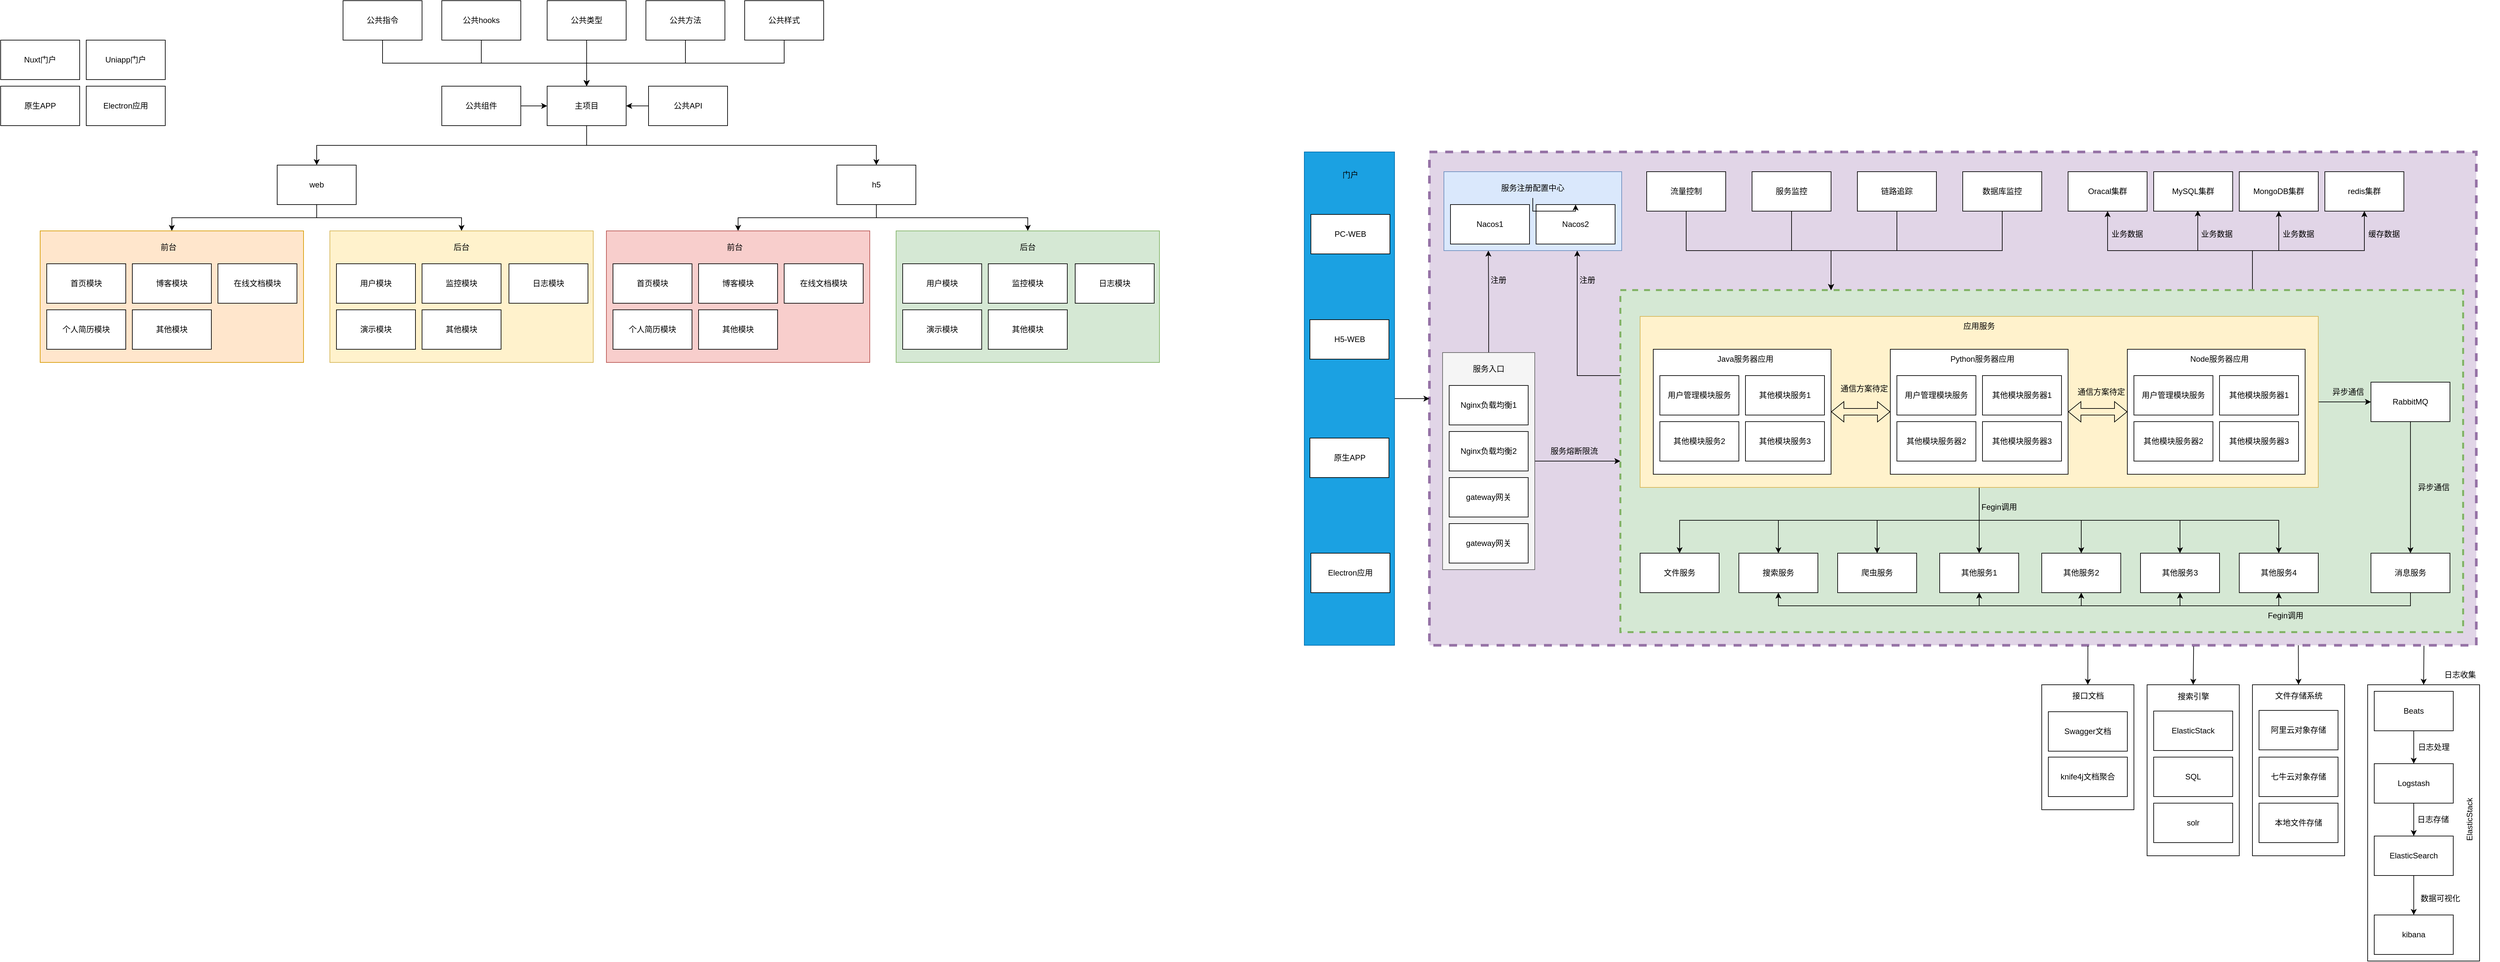 <mxfile version="20.5.3" type="github">
  <diagram id="kWM6Devj3ZmCq5ZHhV0W" name="第 1 页">
    <mxGraphModel dx="2842" dy="896" grid="1" gridSize="10" guides="1" tooltips="1" connect="1" arrows="1" fold="1" page="1" pageScale="1" pageWidth="1169" pageHeight="827" math="0" shadow="0">
      <root>
        <mxCell id="0" />
        <mxCell id="1" parent="0" />
        <mxCell id="HBnFO21-F81Gqix5t91M-166" value="" style="rounded=0;whiteSpace=wrap;html=1;strokeWidth=4;fillColor=#e1d5e7;dashed=1;strokeColor=#9673a6;" vertex="1" parent="1">
          <mxGeometry x="1770" y="340" width="1590" height="750" as="geometry" />
        </mxCell>
        <mxCell id="HBnFO21-F81Gqix5t91M-153" style="edgeStyle=orthogonalEdgeStyle;rounded=0;orthogonalLoop=1;jettySize=auto;html=1;exitX=0;exitY=0.25;exitDx=0;exitDy=0;entryX=0.75;entryY=1;entryDx=0;entryDy=0;" edge="1" parent="1" source="HBnFO21-F81Gqix5t91M-130" target="HBnFO21-F81Gqix5t91M-139">
          <mxGeometry relative="1" as="geometry" />
        </mxCell>
        <mxCell id="HBnFO21-F81Gqix5t91M-189" style="edgeStyle=orthogonalEdgeStyle;rounded=0;orthogonalLoop=1;jettySize=auto;html=1;exitX=0.75;exitY=0;exitDx=0;exitDy=0;entryX=0.5;entryY=1;entryDx=0;entryDy=0;" edge="1" parent="1" source="HBnFO21-F81Gqix5t91M-130" target="HBnFO21-F81Gqix5t91M-178">
          <mxGeometry relative="1" as="geometry" />
        </mxCell>
        <mxCell id="HBnFO21-F81Gqix5t91M-190" style="edgeStyle=orthogonalEdgeStyle;rounded=0;orthogonalLoop=1;jettySize=auto;html=1;exitX=0.75;exitY=0;exitDx=0;exitDy=0;entryX=0.558;entryY=0.983;entryDx=0;entryDy=0;entryPerimeter=0;" edge="1" parent="1" source="HBnFO21-F81Gqix5t91M-130" target="HBnFO21-F81Gqix5t91M-177">
          <mxGeometry relative="1" as="geometry" />
        </mxCell>
        <mxCell id="HBnFO21-F81Gqix5t91M-191" style="edgeStyle=orthogonalEdgeStyle;rounded=0;orthogonalLoop=1;jettySize=auto;html=1;exitX=0.75;exitY=0;exitDx=0;exitDy=0;entryX=0.5;entryY=1;entryDx=0;entryDy=0;" edge="1" parent="1" source="HBnFO21-F81Gqix5t91M-130" target="HBnFO21-F81Gqix5t91M-179">
          <mxGeometry relative="1" as="geometry" />
        </mxCell>
        <mxCell id="HBnFO21-F81Gqix5t91M-192" style="edgeStyle=orthogonalEdgeStyle;rounded=0;orthogonalLoop=1;jettySize=auto;html=1;exitX=0.75;exitY=0;exitDx=0;exitDy=0;entryX=0.5;entryY=1;entryDx=0;entryDy=0;" edge="1" parent="1" source="HBnFO21-F81Gqix5t91M-130" target="HBnFO21-F81Gqix5t91M-180">
          <mxGeometry relative="1" as="geometry" />
        </mxCell>
        <mxCell id="HBnFO21-F81Gqix5t91M-130" value="" style="rounded=0;whiteSpace=wrap;html=1;fillColor=#d5e8d4;dashed=1;strokeWidth=3;strokeColor=#82b366;" vertex="1" parent="1">
          <mxGeometry x="2060" y="550" width="1280" height="520" as="geometry" />
        </mxCell>
        <mxCell id="HBnFO21-F81Gqix5t91M-46" style="edgeStyle=orthogonalEdgeStyle;rounded=0;orthogonalLoop=1;jettySize=auto;html=1;exitX=0.5;exitY=1;exitDx=0;exitDy=0;" edge="1" parent="1" source="HBnFO21-F81Gqix5t91M-1" target="HBnFO21-F81Gqix5t91M-7">
          <mxGeometry relative="1" as="geometry" />
        </mxCell>
        <mxCell id="HBnFO21-F81Gqix5t91M-47" style="edgeStyle=orthogonalEdgeStyle;rounded=0;orthogonalLoop=1;jettySize=auto;html=1;exitX=0.5;exitY=1;exitDx=0;exitDy=0;" edge="1" parent="1" source="HBnFO21-F81Gqix5t91M-1" target="HBnFO21-F81Gqix5t91M-8">
          <mxGeometry relative="1" as="geometry" />
        </mxCell>
        <mxCell id="HBnFO21-F81Gqix5t91M-1" value="主项目" style="rounded=0;whiteSpace=wrap;html=1;" vertex="1" parent="1">
          <mxGeometry x="430" y="240" width="120" height="60" as="geometry" />
        </mxCell>
        <mxCell id="HBnFO21-F81Gqix5t91M-44" style="edgeStyle=orthogonalEdgeStyle;rounded=0;orthogonalLoop=1;jettySize=auto;html=1;exitX=0.5;exitY=1;exitDx=0;exitDy=0;entryX=0.5;entryY=0;entryDx=0;entryDy=0;" edge="1" parent="1" source="HBnFO21-F81Gqix5t91M-2" target="HBnFO21-F81Gqix5t91M-1">
          <mxGeometry relative="1" as="geometry" />
        </mxCell>
        <mxCell id="HBnFO21-F81Gqix5t91M-2" value="公共样式" style="rounded=0;whiteSpace=wrap;html=1;" vertex="1" parent="1">
          <mxGeometry x="730" y="110" width="120" height="60" as="geometry" />
        </mxCell>
        <mxCell id="HBnFO21-F81Gqix5t91M-43" style="edgeStyle=orthogonalEdgeStyle;rounded=0;orthogonalLoop=1;jettySize=auto;html=1;exitX=0.5;exitY=1;exitDx=0;exitDy=0;" edge="1" parent="1" source="HBnFO21-F81Gqix5t91M-3" target="HBnFO21-F81Gqix5t91M-1">
          <mxGeometry relative="1" as="geometry" />
        </mxCell>
        <mxCell id="HBnFO21-F81Gqix5t91M-3" value="公共方法" style="rounded=0;whiteSpace=wrap;html=1;" vertex="1" parent="1">
          <mxGeometry x="580" y="110" width="120" height="60" as="geometry" />
        </mxCell>
        <mxCell id="HBnFO21-F81Gqix5t91M-42" style="edgeStyle=orthogonalEdgeStyle;rounded=0;orthogonalLoop=1;jettySize=auto;html=1;exitX=0.5;exitY=1;exitDx=0;exitDy=0;" edge="1" parent="1" source="HBnFO21-F81Gqix5t91M-4" target="HBnFO21-F81Gqix5t91M-1">
          <mxGeometry relative="1" as="geometry" />
        </mxCell>
        <mxCell id="HBnFO21-F81Gqix5t91M-4" value="公共hooks" style="rounded=0;whiteSpace=wrap;html=1;" vertex="1" parent="1">
          <mxGeometry x="270" y="110" width="120" height="60" as="geometry" />
        </mxCell>
        <mxCell id="HBnFO21-F81Gqix5t91M-41" style="edgeStyle=orthogonalEdgeStyle;rounded=0;orthogonalLoop=1;jettySize=auto;html=1;exitX=0.5;exitY=1;exitDx=0;exitDy=0;" edge="1" parent="1" source="HBnFO21-F81Gqix5t91M-5" target="HBnFO21-F81Gqix5t91M-1">
          <mxGeometry relative="1" as="geometry" />
        </mxCell>
        <mxCell id="HBnFO21-F81Gqix5t91M-5" value="公共指令" style="rounded=0;whiteSpace=wrap;html=1;" vertex="1" parent="1">
          <mxGeometry x="120" y="110" width="120" height="60" as="geometry" />
        </mxCell>
        <mxCell id="HBnFO21-F81Gqix5t91M-45" style="edgeStyle=orthogonalEdgeStyle;rounded=0;orthogonalLoop=1;jettySize=auto;html=1;exitX=1;exitY=0.5;exitDx=0;exitDy=0;entryX=0;entryY=0.5;entryDx=0;entryDy=0;" edge="1" parent="1" source="HBnFO21-F81Gqix5t91M-6" target="HBnFO21-F81Gqix5t91M-1">
          <mxGeometry relative="1" as="geometry" />
        </mxCell>
        <mxCell id="HBnFO21-F81Gqix5t91M-6" value="公共组件" style="rounded=0;whiteSpace=wrap;html=1;" vertex="1" parent="1">
          <mxGeometry x="270" y="240" width="120" height="60" as="geometry" />
        </mxCell>
        <mxCell id="HBnFO21-F81Gqix5t91M-50" style="edgeStyle=orthogonalEdgeStyle;rounded=0;orthogonalLoop=1;jettySize=auto;html=1;exitX=0.5;exitY=1;exitDx=0;exitDy=0;entryX=0.5;entryY=0;entryDx=0;entryDy=0;" edge="1" parent="1" source="HBnFO21-F81Gqix5t91M-7" target="HBnFO21-F81Gqix5t91M-17">
          <mxGeometry relative="1" as="geometry" />
        </mxCell>
        <mxCell id="HBnFO21-F81Gqix5t91M-51" style="edgeStyle=orthogonalEdgeStyle;rounded=0;orthogonalLoop=1;jettySize=auto;html=1;exitX=0.5;exitY=1;exitDx=0;exitDy=0;entryX=0.5;entryY=0;entryDx=0;entryDy=0;" edge="1" parent="1" source="HBnFO21-F81Gqix5t91M-7" target="HBnFO21-F81Gqix5t91M-18">
          <mxGeometry relative="1" as="geometry" />
        </mxCell>
        <mxCell id="HBnFO21-F81Gqix5t91M-7" value="web" style="rounded=0;whiteSpace=wrap;html=1;" vertex="1" parent="1">
          <mxGeometry x="20" y="360" width="120" height="60" as="geometry" />
        </mxCell>
        <mxCell id="HBnFO21-F81Gqix5t91M-52" style="edgeStyle=orthogonalEdgeStyle;rounded=0;orthogonalLoop=1;jettySize=auto;html=1;exitX=0.5;exitY=1;exitDx=0;exitDy=0;entryX=0.5;entryY=0;entryDx=0;entryDy=0;" edge="1" parent="1" source="HBnFO21-F81Gqix5t91M-8" target="HBnFO21-F81Gqix5t91M-24">
          <mxGeometry relative="1" as="geometry" />
        </mxCell>
        <mxCell id="HBnFO21-F81Gqix5t91M-53" style="edgeStyle=orthogonalEdgeStyle;rounded=0;orthogonalLoop=1;jettySize=auto;html=1;exitX=0.5;exitY=1;exitDx=0;exitDy=0;entryX=0.5;entryY=0;entryDx=0;entryDy=0;" edge="1" parent="1" source="HBnFO21-F81Gqix5t91M-8" target="HBnFO21-F81Gqix5t91M-23">
          <mxGeometry relative="1" as="geometry" />
        </mxCell>
        <mxCell id="HBnFO21-F81Gqix5t91M-8" value="h5" style="rounded=0;whiteSpace=wrap;html=1;" vertex="1" parent="1">
          <mxGeometry x="870" y="360" width="120" height="60" as="geometry" />
        </mxCell>
        <mxCell id="HBnFO21-F81Gqix5t91M-49" style="edgeStyle=orthogonalEdgeStyle;rounded=0;orthogonalLoop=1;jettySize=auto;html=1;exitX=0;exitY=0.5;exitDx=0;exitDy=0;entryX=1;entryY=0.5;entryDx=0;entryDy=0;" edge="1" parent="1" source="HBnFO21-F81Gqix5t91M-48" target="HBnFO21-F81Gqix5t91M-1">
          <mxGeometry relative="1" as="geometry" />
        </mxCell>
        <mxCell id="HBnFO21-F81Gqix5t91M-48" value="公共API" style="rounded=0;whiteSpace=wrap;html=1;" vertex="1" parent="1">
          <mxGeometry x="584" y="240" width="120" height="60" as="geometry" />
        </mxCell>
        <mxCell id="HBnFO21-F81Gqix5t91M-54" value="Nuxt门户" style="rounded=0;whiteSpace=wrap;html=1;" vertex="1" parent="1">
          <mxGeometry x="-400" y="170" width="120" height="60" as="geometry" />
        </mxCell>
        <mxCell id="HBnFO21-F81Gqix5t91M-55" value="Uniapp门户" style="rounded=0;whiteSpace=wrap;html=1;" vertex="1" parent="1">
          <mxGeometry x="-270" y="170" width="120" height="60" as="geometry" />
        </mxCell>
        <mxCell id="HBnFO21-F81Gqix5t91M-56" value="原生APP" style="rounded=0;whiteSpace=wrap;html=1;" vertex="1" parent="1">
          <mxGeometry x="-400" y="240" width="120" height="60" as="geometry" />
        </mxCell>
        <mxCell id="HBnFO21-F81Gqix5t91M-57" value="Electron应用" style="rounded=0;whiteSpace=wrap;html=1;" vertex="1" parent="1">
          <mxGeometry x="-270" y="240" width="120" height="60" as="geometry" />
        </mxCell>
        <mxCell id="HBnFO21-F81Gqix5t91M-60" value="" style="group;fillColor=#d5e8d4;strokeColor=#82b366;" vertex="1" connectable="0" parent="1">
          <mxGeometry x="960" y="460" width="400" height="200" as="geometry" />
        </mxCell>
        <mxCell id="HBnFO21-F81Gqix5t91M-23" value="" style="rounded=0;whiteSpace=wrap;html=1;container=0;fillColor=#d5e8d4;strokeColor=#82b366;" vertex="1" parent="HBnFO21-F81Gqix5t91M-60">
          <mxGeometry width="400" height="200" as="geometry" />
        </mxCell>
        <mxCell id="HBnFO21-F81Gqix5t91M-25" value="用户模块" style="rounded=0;whiteSpace=wrap;html=1;container=0;" vertex="1" parent="HBnFO21-F81Gqix5t91M-60">
          <mxGeometry x="10" y="50" width="120" height="60" as="geometry" />
        </mxCell>
        <mxCell id="HBnFO21-F81Gqix5t91M-30" value="监控模块" style="rounded=0;whiteSpace=wrap;html=1;container=0;" vertex="1" parent="HBnFO21-F81Gqix5t91M-60">
          <mxGeometry x="140" y="50" width="120" height="60" as="geometry" />
        </mxCell>
        <mxCell id="HBnFO21-F81Gqix5t91M-31" value="日志模块" style="rounded=0;whiteSpace=wrap;html=1;container=0;" vertex="1" parent="HBnFO21-F81Gqix5t91M-60">
          <mxGeometry x="272" y="50" width="120" height="60" as="geometry" />
        </mxCell>
        <mxCell id="HBnFO21-F81Gqix5t91M-33" value="演示模块" style="rounded=0;whiteSpace=wrap;html=1;container=0;" vertex="1" parent="HBnFO21-F81Gqix5t91M-60">
          <mxGeometry x="10" y="120" width="120" height="60" as="geometry" />
        </mxCell>
        <mxCell id="HBnFO21-F81Gqix5t91M-35" value="后台" style="text;html=1;strokeColor=none;fillColor=none;align=center;verticalAlign=middle;whiteSpace=wrap;rounded=0;container=0;" vertex="1" parent="HBnFO21-F81Gqix5t91M-60">
          <mxGeometry x="170" y="10" width="60" height="30" as="geometry" />
        </mxCell>
        <mxCell id="HBnFO21-F81Gqix5t91M-36" value="其他模块" style="rounded=0;whiteSpace=wrap;html=1;container=0;" vertex="1" parent="HBnFO21-F81Gqix5t91M-60">
          <mxGeometry x="140" y="120" width="120" height="60" as="geometry" />
        </mxCell>
        <mxCell id="HBnFO21-F81Gqix5t91M-61" value="" style="group;fillColor=#f8cecc;strokeColor=#b85450;" vertex="1" connectable="0" parent="1">
          <mxGeometry x="520" y="460" width="400" height="200" as="geometry" />
        </mxCell>
        <mxCell id="HBnFO21-F81Gqix5t91M-24" value="" style="rounded=0;whiteSpace=wrap;html=1;container=0;fillColor=#f8cecc;strokeColor=#b85450;" vertex="1" parent="HBnFO21-F81Gqix5t91M-61">
          <mxGeometry width="400" height="200" as="geometry" />
        </mxCell>
        <mxCell id="HBnFO21-F81Gqix5t91M-26" value="博客模块" style="rounded=0;whiteSpace=wrap;html=1;container=0;" vertex="1" parent="HBnFO21-F81Gqix5t91M-61">
          <mxGeometry x="140" y="50" width="120" height="60" as="geometry" />
        </mxCell>
        <mxCell id="HBnFO21-F81Gqix5t91M-27" value="在线文档模块" style="rounded=0;whiteSpace=wrap;html=1;container=0;" vertex="1" parent="HBnFO21-F81Gqix5t91M-61">
          <mxGeometry x="270" y="50" width="120" height="60" as="geometry" />
        </mxCell>
        <mxCell id="HBnFO21-F81Gqix5t91M-28" value="首页模块" style="rounded=0;whiteSpace=wrap;html=1;container=0;" vertex="1" parent="HBnFO21-F81Gqix5t91M-61">
          <mxGeometry x="10" y="50" width="120" height="60" as="geometry" />
        </mxCell>
        <mxCell id="HBnFO21-F81Gqix5t91M-29" value="其他模块" style="rounded=0;whiteSpace=wrap;html=1;container=0;" vertex="1" parent="HBnFO21-F81Gqix5t91M-61">
          <mxGeometry x="140" y="120" width="120" height="60" as="geometry" />
        </mxCell>
        <mxCell id="HBnFO21-F81Gqix5t91M-32" value="个人简历模块" style="rounded=0;whiteSpace=wrap;html=1;container=0;" vertex="1" parent="HBnFO21-F81Gqix5t91M-61">
          <mxGeometry x="10" y="120" width="120" height="60" as="geometry" />
        </mxCell>
        <mxCell id="HBnFO21-F81Gqix5t91M-34" value="前台" style="text;html=1;strokeColor=none;fillColor=none;align=center;verticalAlign=middle;whiteSpace=wrap;rounded=0;container=0;" vertex="1" parent="HBnFO21-F81Gqix5t91M-61">
          <mxGeometry x="165" y="10" width="60" height="30" as="geometry" />
        </mxCell>
        <mxCell id="HBnFO21-F81Gqix5t91M-62" value="" style="group;fillColor=#fff2cc;strokeColor=#d6b656;" vertex="1" connectable="0" parent="1">
          <mxGeometry x="100" y="460" width="400" height="200" as="geometry" />
        </mxCell>
        <mxCell id="HBnFO21-F81Gqix5t91M-18" value="" style="rounded=0;whiteSpace=wrap;html=1;container=0;fillColor=#fff2cc;strokeColor=#d6b656;" vertex="1" parent="HBnFO21-F81Gqix5t91M-62">
          <mxGeometry width="400" height="200" as="geometry" />
        </mxCell>
        <mxCell id="HBnFO21-F81Gqix5t91M-9" value="用户模块" style="rounded=0;whiteSpace=wrap;html=1;container=0;" vertex="1" parent="HBnFO21-F81Gqix5t91M-62">
          <mxGeometry x="10" y="50" width="120" height="60" as="geometry" />
        </mxCell>
        <mxCell id="HBnFO21-F81Gqix5t91M-14" value="监控模块" style="rounded=0;whiteSpace=wrap;html=1;container=0;" vertex="1" parent="HBnFO21-F81Gqix5t91M-62">
          <mxGeometry x="140" y="50" width="120" height="60" as="geometry" />
        </mxCell>
        <mxCell id="HBnFO21-F81Gqix5t91M-15" value="日志模块" style="rounded=0;whiteSpace=wrap;html=1;container=0;" vertex="1" parent="HBnFO21-F81Gqix5t91M-62">
          <mxGeometry x="272" y="50" width="120" height="60" as="geometry" />
        </mxCell>
        <mxCell id="HBnFO21-F81Gqix5t91M-19" value="演示模块" style="rounded=0;whiteSpace=wrap;html=1;container=0;" vertex="1" parent="HBnFO21-F81Gqix5t91M-62">
          <mxGeometry x="10" y="120" width="120" height="60" as="geometry" />
        </mxCell>
        <mxCell id="HBnFO21-F81Gqix5t91M-21" value="后台" style="text;html=1;strokeColor=none;fillColor=none;align=center;verticalAlign=middle;whiteSpace=wrap;rounded=0;container=0;" vertex="1" parent="HBnFO21-F81Gqix5t91M-62">
          <mxGeometry x="170" y="10" width="60" height="30" as="geometry" />
        </mxCell>
        <mxCell id="HBnFO21-F81Gqix5t91M-22" value="其他模块" style="rounded=0;whiteSpace=wrap;html=1;container=0;" vertex="1" parent="HBnFO21-F81Gqix5t91M-62">
          <mxGeometry x="140" y="120" width="120" height="60" as="geometry" />
        </mxCell>
        <mxCell id="HBnFO21-F81Gqix5t91M-58" value="" style="group;fillColor=#ffe6cc;strokeColor=#d79b00;" vertex="1" connectable="0" parent="1">
          <mxGeometry x="-340" y="460" width="400" height="200" as="geometry" />
        </mxCell>
        <mxCell id="HBnFO21-F81Gqix5t91M-17" value="" style="rounded=0;whiteSpace=wrap;html=1;fillColor=#ffe6cc;strokeColor=#d79b00;" vertex="1" parent="HBnFO21-F81Gqix5t91M-58">
          <mxGeometry width="400" height="200" as="geometry" />
        </mxCell>
        <mxCell id="HBnFO21-F81Gqix5t91M-10" value="博客模块" style="rounded=0;whiteSpace=wrap;html=1;" vertex="1" parent="HBnFO21-F81Gqix5t91M-58">
          <mxGeometry x="140" y="50" width="120" height="60" as="geometry" />
        </mxCell>
        <mxCell id="HBnFO21-F81Gqix5t91M-11" value="在线文档模块" style="rounded=0;whiteSpace=wrap;html=1;" vertex="1" parent="HBnFO21-F81Gqix5t91M-58">
          <mxGeometry x="270" y="50" width="120" height="60" as="geometry" />
        </mxCell>
        <mxCell id="HBnFO21-F81Gqix5t91M-12" value="首页模块" style="rounded=0;whiteSpace=wrap;html=1;" vertex="1" parent="HBnFO21-F81Gqix5t91M-58">
          <mxGeometry x="10" y="50" width="120" height="60" as="geometry" />
        </mxCell>
        <mxCell id="HBnFO21-F81Gqix5t91M-13" value="其他模块" style="rounded=0;whiteSpace=wrap;html=1;" vertex="1" parent="HBnFO21-F81Gqix5t91M-58">
          <mxGeometry x="140" y="120" width="120" height="60" as="geometry" />
        </mxCell>
        <mxCell id="HBnFO21-F81Gqix5t91M-16" value="个人简历模块" style="rounded=0;whiteSpace=wrap;html=1;" vertex="1" parent="HBnFO21-F81Gqix5t91M-58">
          <mxGeometry x="10" y="120" width="120" height="60" as="geometry" />
        </mxCell>
        <mxCell id="HBnFO21-F81Gqix5t91M-20" value="前台" style="text;html=1;strokeColor=none;fillColor=none;align=center;verticalAlign=middle;whiteSpace=wrap;rounded=0;" vertex="1" parent="HBnFO21-F81Gqix5t91M-58">
          <mxGeometry x="165" y="10" width="60" height="30" as="geometry" />
        </mxCell>
        <mxCell id="HBnFO21-F81Gqix5t91M-110" style="edgeStyle=orthogonalEdgeStyle;rounded=0;orthogonalLoop=1;jettySize=auto;html=1;exitX=0.5;exitY=1;exitDx=0;exitDy=0;entryX=0.5;entryY=0;entryDx=0;entryDy=0;" edge="1" parent="1" source="HBnFO21-F81Gqix5t91M-78" target="HBnFO21-F81Gqix5t91M-88">
          <mxGeometry relative="1" as="geometry" />
        </mxCell>
        <mxCell id="HBnFO21-F81Gqix5t91M-111" style="edgeStyle=orthogonalEdgeStyle;rounded=0;orthogonalLoop=1;jettySize=auto;html=1;exitX=0.5;exitY=1;exitDx=0;exitDy=0;entryX=0.5;entryY=0;entryDx=0;entryDy=0;" edge="1" parent="1" source="HBnFO21-F81Gqix5t91M-78" target="HBnFO21-F81Gqix5t91M-87">
          <mxGeometry relative="1" as="geometry" />
        </mxCell>
        <mxCell id="HBnFO21-F81Gqix5t91M-112" style="edgeStyle=orthogonalEdgeStyle;rounded=0;orthogonalLoop=1;jettySize=auto;html=1;exitX=0.5;exitY=1;exitDx=0;exitDy=0;" edge="1" parent="1" source="HBnFO21-F81Gqix5t91M-78" target="HBnFO21-F81Gqix5t91M-86">
          <mxGeometry relative="1" as="geometry" />
        </mxCell>
        <mxCell id="HBnFO21-F81Gqix5t91M-113" style="edgeStyle=orthogonalEdgeStyle;rounded=0;orthogonalLoop=1;jettySize=auto;html=1;exitX=0.5;exitY=1;exitDx=0;exitDy=0;" edge="1" parent="1" source="HBnFO21-F81Gqix5t91M-78" target="HBnFO21-F81Gqix5t91M-90">
          <mxGeometry relative="1" as="geometry" />
        </mxCell>
        <mxCell id="HBnFO21-F81Gqix5t91M-120" style="edgeStyle=orthogonalEdgeStyle;rounded=0;orthogonalLoop=1;jettySize=auto;html=1;exitX=1;exitY=0.5;exitDx=0;exitDy=0;entryX=0;entryY=0.5;entryDx=0;entryDy=0;" edge="1" parent="1" source="HBnFO21-F81Gqix5t91M-78" target="HBnFO21-F81Gqix5t91M-119">
          <mxGeometry relative="1" as="geometry" />
        </mxCell>
        <mxCell id="HBnFO21-F81Gqix5t91M-197" style="edgeStyle=orthogonalEdgeStyle;rounded=0;orthogonalLoop=1;jettySize=auto;html=1;exitX=0.5;exitY=1;exitDx=0;exitDy=0;" edge="1" parent="1" source="HBnFO21-F81Gqix5t91M-78" target="HBnFO21-F81Gqix5t91M-194">
          <mxGeometry relative="1" as="geometry" />
        </mxCell>
        <mxCell id="HBnFO21-F81Gqix5t91M-198" style="edgeStyle=orthogonalEdgeStyle;rounded=0;orthogonalLoop=1;jettySize=auto;html=1;exitX=0.5;exitY=1;exitDx=0;exitDy=0;entryX=0.5;entryY=0;entryDx=0;entryDy=0;" edge="1" parent="1" source="HBnFO21-F81Gqix5t91M-78" target="HBnFO21-F81Gqix5t91M-195">
          <mxGeometry relative="1" as="geometry" />
        </mxCell>
        <mxCell id="HBnFO21-F81Gqix5t91M-199" style="edgeStyle=orthogonalEdgeStyle;rounded=0;orthogonalLoop=1;jettySize=auto;html=1;exitX=0.5;exitY=1;exitDx=0;exitDy=0;entryX=0.5;entryY=0;entryDx=0;entryDy=0;" edge="1" parent="1" source="HBnFO21-F81Gqix5t91M-78" target="HBnFO21-F81Gqix5t91M-196">
          <mxGeometry relative="1" as="geometry" />
        </mxCell>
        <mxCell id="HBnFO21-F81Gqix5t91M-78" value="" style="rounded=0;whiteSpace=wrap;html=1;fillColor=#fff2cc;strokeColor=#d6b656;" vertex="1" parent="1">
          <mxGeometry x="2090" y="590" width="1030" height="260" as="geometry" />
        </mxCell>
        <mxCell id="HBnFO21-F81Gqix5t91M-86" value="文件服务" style="rounded=0;whiteSpace=wrap;html=1;" vertex="1" parent="1">
          <mxGeometry x="2090" y="950" width="120" height="60" as="geometry" />
        </mxCell>
        <mxCell id="HBnFO21-F81Gqix5t91M-87" value="搜索服务" style="rounded=0;whiteSpace=wrap;html=1;" vertex="1" parent="1">
          <mxGeometry x="2240" y="950" width="120" height="60" as="geometry" />
        </mxCell>
        <mxCell id="HBnFO21-F81Gqix5t91M-88" value="爬虫服务" style="rounded=0;whiteSpace=wrap;html=1;" vertex="1" parent="1">
          <mxGeometry x="2390" y="950" width="120" height="60" as="geometry" />
        </mxCell>
        <mxCell id="HBnFO21-F81Gqix5t91M-124" style="edgeStyle=orthogonalEdgeStyle;rounded=0;orthogonalLoop=1;jettySize=auto;html=1;exitX=0.5;exitY=1;exitDx=0;exitDy=0;entryX=0.5;entryY=1;entryDx=0;entryDy=0;" edge="1" parent="1" source="HBnFO21-F81Gqix5t91M-89" target="HBnFO21-F81Gqix5t91M-87">
          <mxGeometry relative="1" as="geometry" />
        </mxCell>
        <mxCell id="HBnFO21-F81Gqix5t91M-125" style="edgeStyle=orthogonalEdgeStyle;rounded=0;orthogonalLoop=1;jettySize=auto;html=1;exitX=0.5;exitY=1;exitDx=0;exitDy=0;entryX=0.5;entryY=1;entryDx=0;entryDy=0;" edge="1" parent="1" source="HBnFO21-F81Gqix5t91M-89" target="HBnFO21-F81Gqix5t91M-90">
          <mxGeometry relative="1" as="geometry" />
        </mxCell>
        <mxCell id="HBnFO21-F81Gqix5t91M-200" style="edgeStyle=orthogonalEdgeStyle;rounded=0;orthogonalLoop=1;jettySize=auto;html=1;exitX=0.5;exitY=1;exitDx=0;exitDy=0;entryX=0.5;entryY=1;entryDx=0;entryDy=0;" edge="1" parent="1" source="HBnFO21-F81Gqix5t91M-89" target="HBnFO21-F81Gqix5t91M-194">
          <mxGeometry relative="1" as="geometry" />
        </mxCell>
        <mxCell id="HBnFO21-F81Gqix5t91M-201" style="edgeStyle=orthogonalEdgeStyle;rounded=0;orthogonalLoop=1;jettySize=auto;html=1;exitX=0.5;exitY=1;exitDx=0;exitDy=0;entryX=0.5;entryY=1;entryDx=0;entryDy=0;" edge="1" parent="1" source="HBnFO21-F81Gqix5t91M-89" target="HBnFO21-F81Gqix5t91M-195">
          <mxGeometry relative="1" as="geometry" />
        </mxCell>
        <mxCell id="HBnFO21-F81Gqix5t91M-202" style="edgeStyle=orthogonalEdgeStyle;rounded=0;orthogonalLoop=1;jettySize=auto;html=1;exitX=0.5;exitY=1;exitDx=0;exitDy=0;entryX=0.5;entryY=1;entryDx=0;entryDy=0;" edge="1" parent="1" source="HBnFO21-F81Gqix5t91M-89" target="HBnFO21-F81Gqix5t91M-196">
          <mxGeometry relative="1" as="geometry" />
        </mxCell>
        <mxCell id="HBnFO21-F81Gqix5t91M-89" value="消息服务" style="rounded=0;whiteSpace=wrap;html=1;" vertex="1" parent="1">
          <mxGeometry x="3200" y="950" width="120" height="60" as="geometry" />
        </mxCell>
        <mxCell id="HBnFO21-F81Gqix5t91M-90" value="其他服务1" style="rounded=0;whiteSpace=wrap;html=1;" vertex="1" parent="1">
          <mxGeometry x="2545" y="950" width="120" height="60" as="geometry" />
        </mxCell>
        <mxCell id="HBnFO21-F81Gqix5t91M-91" value="应用服务" style="text;html=1;strokeColor=none;fillColor=none;align=center;verticalAlign=middle;whiteSpace=wrap;rounded=0;" vertex="1" parent="1">
          <mxGeometry x="2575" y="590" width="60" height="30" as="geometry" />
        </mxCell>
        <mxCell id="HBnFO21-F81Gqix5t91M-93" value="" style="group" vertex="1" connectable="0" parent="1">
          <mxGeometry x="2110" y="640" width="270" height="190" as="geometry" />
        </mxCell>
        <mxCell id="HBnFO21-F81Gqix5t91M-84" value="" style="rounded=0;whiteSpace=wrap;html=1;" vertex="1" parent="HBnFO21-F81Gqix5t91M-93">
          <mxGeometry width="270" height="190" as="geometry" />
        </mxCell>
        <mxCell id="HBnFO21-F81Gqix5t91M-79" value="用户管理模块服务" style="rounded=0;whiteSpace=wrap;html=1;" vertex="1" parent="HBnFO21-F81Gqix5t91M-93">
          <mxGeometry x="10" y="40" width="120" height="60" as="geometry" />
        </mxCell>
        <mxCell id="HBnFO21-F81Gqix5t91M-80" value="其他模块服务1" style="rounded=0;whiteSpace=wrap;html=1;" vertex="1" parent="HBnFO21-F81Gqix5t91M-93">
          <mxGeometry x="140" y="40" width="120" height="60" as="geometry" />
        </mxCell>
        <mxCell id="HBnFO21-F81Gqix5t91M-81" value="其他模块服务2" style="rounded=0;whiteSpace=wrap;html=1;" vertex="1" parent="HBnFO21-F81Gqix5t91M-93">
          <mxGeometry x="10" y="110" width="120" height="60" as="geometry" />
        </mxCell>
        <mxCell id="HBnFO21-F81Gqix5t91M-82" value="其他模块服务3" style="rounded=0;whiteSpace=wrap;html=1;" vertex="1" parent="HBnFO21-F81Gqix5t91M-93">
          <mxGeometry x="140" y="110" width="120" height="60" as="geometry" />
        </mxCell>
        <mxCell id="HBnFO21-F81Gqix5t91M-83" value="Java服务器应用" style="text;html=1;strokeColor=none;fillColor=none;align=center;verticalAlign=middle;whiteSpace=wrap;rounded=0;" vertex="1" parent="HBnFO21-F81Gqix5t91M-93">
          <mxGeometry x="90" width="100" height="30" as="geometry" />
        </mxCell>
        <mxCell id="HBnFO21-F81Gqix5t91M-94" value="" style="group" vertex="1" connectable="0" parent="1">
          <mxGeometry x="2470" y="640" width="270" height="190" as="geometry" />
        </mxCell>
        <mxCell id="HBnFO21-F81Gqix5t91M-95" value="" style="rounded=0;whiteSpace=wrap;html=1;" vertex="1" parent="HBnFO21-F81Gqix5t91M-94">
          <mxGeometry width="270" height="190" as="geometry" />
        </mxCell>
        <mxCell id="HBnFO21-F81Gqix5t91M-96" value="用户管理模块服务" style="rounded=0;whiteSpace=wrap;html=1;" vertex="1" parent="HBnFO21-F81Gqix5t91M-94">
          <mxGeometry x="10" y="40" width="120" height="60" as="geometry" />
        </mxCell>
        <mxCell id="HBnFO21-F81Gqix5t91M-97" value="其他模块服务器1" style="rounded=0;whiteSpace=wrap;html=1;" vertex="1" parent="HBnFO21-F81Gqix5t91M-94">
          <mxGeometry x="140" y="40" width="120" height="60" as="geometry" />
        </mxCell>
        <mxCell id="HBnFO21-F81Gqix5t91M-98" value="其他模块服务器2" style="rounded=0;whiteSpace=wrap;html=1;" vertex="1" parent="HBnFO21-F81Gqix5t91M-94">
          <mxGeometry x="10" y="110" width="120" height="60" as="geometry" />
        </mxCell>
        <mxCell id="HBnFO21-F81Gqix5t91M-99" value="其他模块服务器3" style="rounded=0;whiteSpace=wrap;html=1;" vertex="1" parent="HBnFO21-F81Gqix5t91M-94">
          <mxGeometry x="140" y="110" width="120" height="60" as="geometry" />
        </mxCell>
        <mxCell id="HBnFO21-F81Gqix5t91M-100" value="Python服务器应用" style="text;html=1;strokeColor=none;fillColor=none;align=center;verticalAlign=middle;whiteSpace=wrap;rounded=0;" vertex="1" parent="HBnFO21-F81Gqix5t91M-94">
          <mxGeometry x="90" width="100" height="30" as="geometry" />
        </mxCell>
        <mxCell id="HBnFO21-F81Gqix5t91M-101" value="" style="group" vertex="1" connectable="0" parent="1">
          <mxGeometry x="2830" y="640" width="270" height="190" as="geometry" />
        </mxCell>
        <mxCell id="HBnFO21-F81Gqix5t91M-102" value="" style="rounded=0;whiteSpace=wrap;html=1;" vertex="1" parent="HBnFO21-F81Gqix5t91M-101">
          <mxGeometry width="270" height="190" as="geometry" />
        </mxCell>
        <mxCell id="HBnFO21-F81Gqix5t91M-103" value="用户管理模块服务" style="rounded=0;whiteSpace=wrap;html=1;" vertex="1" parent="HBnFO21-F81Gqix5t91M-101">
          <mxGeometry x="10" y="40" width="120" height="60" as="geometry" />
        </mxCell>
        <mxCell id="HBnFO21-F81Gqix5t91M-104" value="其他模块服务器1" style="rounded=0;whiteSpace=wrap;html=1;" vertex="1" parent="HBnFO21-F81Gqix5t91M-101">
          <mxGeometry x="140" y="40" width="120" height="60" as="geometry" />
        </mxCell>
        <mxCell id="HBnFO21-F81Gqix5t91M-105" value="其他模块服务器2" style="rounded=0;whiteSpace=wrap;html=1;" vertex="1" parent="HBnFO21-F81Gqix5t91M-101">
          <mxGeometry x="10" y="110" width="120" height="60" as="geometry" />
        </mxCell>
        <mxCell id="HBnFO21-F81Gqix5t91M-106" value="其他模块服务器3" style="rounded=0;whiteSpace=wrap;html=1;" vertex="1" parent="HBnFO21-F81Gqix5t91M-101">
          <mxGeometry x="140" y="110" width="120" height="60" as="geometry" />
        </mxCell>
        <mxCell id="HBnFO21-F81Gqix5t91M-107" value="Node服务器应用" style="text;html=1;strokeColor=none;fillColor=none;align=center;verticalAlign=middle;whiteSpace=wrap;rounded=0;" vertex="1" parent="HBnFO21-F81Gqix5t91M-101">
          <mxGeometry x="90" width="100" height="30" as="geometry" />
        </mxCell>
        <mxCell id="HBnFO21-F81Gqix5t91M-116" value="Fegin调用" style="text;html=1;align=center;verticalAlign=middle;resizable=0;points=[];autosize=1;strokeColor=none;fillColor=none;" vertex="1" parent="1">
          <mxGeometry x="2595" y="865" width="80" height="30" as="geometry" />
        </mxCell>
        <mxCell id="HBnFO21-F81Gqix5t91M-122" style="edgeStyle=orthogonalEdgeStyle;rounded=0;orthogonalLoop=1;jettySize=auto;html=1;exitX=0.5;exitY=1;exitDx=0;exitDy=0;entryX=0.5;entryY=0;entryDx=0;entryDy=0;" edge="1" parent="1" source="HBnFO21-F81Gqix5t91M-119" target="HBnFO21-F81Gqix5t91M-89">
          <mxGeometry relative="1" as="geometry" />
        </mxCell>
        <mxCell id="HBnFO21-F81Gqix5t91M-119" value="RabbitMQ" style="rounded=0;whiteSpace=wrap;html=1;" vertex="1" parent="1">
          <mxGeometry x="3200" y="690" width="120" height="60" as="geometry" />
        </mxCell>
        <mxCell id="HBnFO21-F81Gqix5t91M-121" value="异步通信" style="text;html=1;align=center;verticalAlign=middle;resizable=0;points=[];autosize=1;strokeColor=none;fillColor=none;" vertex="1" parent="1">
          <mxGeometry x="3130" y="690" width="70" height="30" as="geometry" />
        </mxCell>
        <mxCell id="HBnFO21-F81Gqix5t91M-123" value="异步通信" style="text;html=1;align=center;verticalAlign=middle;resizable=0;points=[];autosize=1;strokeColor=none;fillColor=none;" vertex="1" parent="1">
          <mxGeometry x="3260" y="835" width="70" height="30" as="geometry" />
        </mxCell>
        <mxCell id="HBnFO21-F81Gqix5t91M-126" value="Fegin调用" style="text;html=1;align=center;verticalAlign=middle;resizable=0;points=[];autosize=1;strokeColor=none;fillColor=none;" vertex="1" parent="1">
          <mxGeometry x="3030" y="1030" width="80" height="30" as="geometry" />
        </mxCell>
        <mxCell id="HBnFO21-F81Gqix5t91M-219" style="edgeStyle=orthogonalEdgeStyle;rounded=0;orthogonalLoop=1;jettySize=auto;html=1;exitX=1;exitY=0.5;exitDx=0;exitDy=0;entryX=0;entryY=0.5;entryDx=0;entryDy=0;" edge="1" parent="1" source="HBnFO21-F81Gqix5t91M-67" target="HBnFO21-F81Gqix5t91M-166">
          <mxGeometry relative="1" as="geometry" />
        </mxCell>
        <mxCell id="HBnFO21-F81Gqix5t91M-67" value="" style="rounded=0;whiteSpace=wrap;html=1;container=0;fillColor=#1ba1e2;fontColor=#ffffff;strokeColor=#006EAF;" vertex="1" parent="1">
          <mxGeometry x="1580" y="340" width="137" height="750" as="geometry" />
        </mxCell>
        <mxCell id="HBnFO21-F81Gqix5t91M-63" value="PC-WEB" style="rounded=0;whiteSpace=wrap;html=1;container=0;" vertex="1" parent="1">
          <mxGeometry x="1590" y="435" width="120" height="60" as="geometry" />
        </mxCell>
        <mxCell id="HBnFO21-F81Gqix5t91M-64" value="H5-WEB" style="rounded=0;whiteSpace=wrap;html=1;container=0;" vertex="1" parent="1">
          <mxGeometry x="1588.5" y="595" width="120" height="60" as="geometry" />
        </mxCell>
        <mxCell id="HBnFO21-F81Gqix5t91M-65" value="原生APP" style="rounded=0;whiteSpace=wrap;html=1;container=0;" vertex="1" parent="1">
          <mxGeometry x="1588.5" y="775" width="120" height="60" as="geometry" />
        </mxCell>
        <mxCell id="HBnFO21-F81Gqix5t91M-66" value="Electron应用" style="rounded=0;whiteSpace=wrap;html=1;container=0;" vertex="1" parent="1">
          <mxGeometry x="1590" y="950" width="120" height="60" as="geometry" />
        </mxCell>
        <mxCell id="HBnFO21-F81Gqix5t91M-68" value="门户" style="text;html=1;strokeColor=none;fillColor=none;align=center;verticalAlign=middle;whiteSpace=wrap;rounded=0;container=0;" vertex="1" parent="1">
          <mxGeometry x="1620" y="360" width="60" height="30" as="geometry" />
        </mxCell>
        <mxCell id="HBnFO21-F81Gqix5t91M-149" style="edgeStyle=orthogonalEdgeStyle;rounded=0;orthogonalLoop=1;jettySize=auto;html=1;exitX=1;exitY=0.5;exitDx=0;exitDy=0;entryX=0;entryY=0.5;entryDx=0;entryDy=0;" edge="1" parent="1" source="HBnFO21-F81Gqix5t91M-75" target="HBnFO21-F81Gqix5t91M-130">
          <mxGeometry relative="1" as="geometry" />
        </mxCell>
        <mxCell id="HBnFO21-F81Gqix5t91M-193" style="edgeStyle=orthogonalEdgeStyle;rounded=0;orthogonalLoop=1;jettySize=auto;html=1;exitX=0.5;exitY=0;exitDx=0;exitDy=0;entryX=0.25;entryY=1;entryDx=0;entryDy=0;" edge="1" parent="1" source="HBnFO21-F81Gqix5t91M-75" target="HBnFO21-F81Gqix5t91M-139">
          <mxGeometry relative="1" as="geometry" />
        </mxCell>
        <mxCell id="HBnFO21-F81Gqix5t91M-75" value="" style="rounded=0;whiteSpace=wrap;html=1;container=0;fillColor=#f5f5f5;fontColor=#333333;strokeColor=#666666;" vertex="1" parent="1">
          <mxGeometry x="1790" y="645" width="140" height="330" as="geometry" />
        </mxCell>
        <mxCell id="HBnFO21-F81Gqix5t91M-71" value="Nginx负载均衡1" style="rounded=0;whiteSpace=wrap;html=1;container=0;" vertex="1" parent="1">
          <mxGeometry x="1800" y="695" width="120" height="60" as="geometry" />
        </mxCell>
        <mxCell id="HBnFO21-F81Gqix5t91M-72" value="Nginx负载均衡2" style="rounded=0;whiteSpace=wrap;html=1;container=0;" vertex="1" parent="1">
          <mxGeometry x="1800" y="765" width="120" height="60" as="geometry" />
        </mxCell>
        <mxCell id="HBnFO21-F81Gqix5t91M-73" value="gateway网关" style="rounded=0;whiteSpace=wrap;html=1;container=0;" vertex="1" parent="1">
          <mxGeometry x="1800" y="835" width="120" height="60" as="geometry" />
        </mxCell>
        <mxCell id="HBnFO21-F81Gqix5t91M-74" value="gateway网关" style="rounded=0;whiteSpace=wrap;html=1;container=0;" vertex="1" parent="1">
          <mxGeometry x="1800" y="905" width="120" height="60" as="geometry" />
        </mxCell>
        <mxCell id="HBnFO21-F81Gqix5t91M-76" value="服务入口" style="text;html=1;strokeColor=none;fillColor=none;align=center;verticalAlign=middle;whiteSpace=wrap;rounded=0;container=0;" vertex="1" parent="1">
          <mxGeometry x="1830" y="655" width="60" height="30" as="geometry" />
        </mxCell>
        <mxCell id="HBnFO21-F81Gqix5t91M-134" value="" style="shape=flexArrow;endArrow=classic;startArrow=classic;html=1;rounded=0;entryX=0;entryY=0.5;entryDx=0;entryDy=0;exitX=1;exitY=0.5;exitDx=0;exitDy=0;" edge="1" parent="1" source="HBnFO21-F81Gqix5t91M-84" target="HBnFO21-F81Gqix5t91M-95">
          <mxGeometry width="100" height="100" relative="1" as="geometry">
            <mxPoint x="2460" y="910" as="sourcePoint" />
            <mxPoint x="2560" y="810" as="targetPoint" />
          </mxGeometry>
        </mxCell>
        <mxCell id="HBnFO21-F81Gqix5t91M-135" value="" style="shape=flexArrow;endArrow=classic;startArrow=classic;html=1;rounded=0;entryX=1;entryY=0.5;entryDx=0;entryDy=0;exitX=0;exitY=0.5;exitDx=0;exitDy=0;" edge="1" parent="1" source="HBnFO21-F81Gqix5t91M-102" target="HBnFO21-F81Gqix5t91M-95">
          <mxGeometry width="100" height="100" relative="1" as="geometry">
            <mxPoint x="2390" y="745" as="sourcePoint" />
            <mxPoint x="2480" y="745" as="targetPoint" />
          </mxGeometry>
        </mxCell>
        <mxCell id="HBnFO21-F81Gqix5t91M-136" value="通信方案待定" style="text;html=1;align=center;verticalAlign=middle;resizable=0;points=[];autosize=1;strokeColor=none;fillColor=none;" vertex="1" parent="1">
          <mxGeometry x="2380" y="685" width="100" height="30" as="geometry" />
        </mxCell>
        <mxCell id="HBnFO21-F81Gqix5t91M-137" value="通信方案待定" style="text;html=1;align=center;verticalAlign=middle;resizable=0;points=[];autosize=1;strokeColor=none;fillColor=none;" vertex="1" parent="1">
          <mxGeometry x="2740" y="690" width="100" height="30" as="geometry" />
        </mxCell>
        <mxCell id="HBnFO21-F81Gqix5t91M-143" value="" style="group;fillColor=#dae8fc;strokeColor=#6c8ebf;" vertex="1" connectable="0" parent="1">
          <mxGeometry x="1792" y="370" width="270" height="120" as="geometry" />
        </mxCell>
        <mxCell id="HBnFO21-F81Gqix5t91M-139" value="" style="rounded=0;whiteSpace=wrap;html=1;strokeWidth=1;fillColor=#dae8fc;strokeColor=#6c8ebf;" vertex="1" parent="HBnFO21-F81Gqix5t91M-143">
          <mxGeometry width="270" height="120" as="geometry" />
        </mxCell>
        <mxCell id="HBnFO21-F81Gqix5t91M-140" value="Nacos1" style="rounded=0;whiteSpace=wrap;html=1;strokeWidth=1;fillColor=default;" vertex="1" parent="HBnFO21-F81Gqix5t91M-143">
          <mxGeometry x="10" y="50" width="120" height="60" as="geometry" />
        </mxCell>
        <mxCell id="HBnFO21-F81Gqix5t91M-141" value="Nacos2" style="rounded=0;whiteSpace=wrap;html=1;strokeWidth=1;fillColor=default;" vertex="1" parent="HBnFO21-F81Gqix5t91M-143">
          <mxGeometry x="140" y="50" width="120" height="60" as="geometry" />
        </mxCell>
        <mxCell id="HBnFO21-F81Gqix5t91M-218" value="" style="edgeStyle=orthogonalEdgeStyle;rounded=0;orthogonalLoop=1;jettySize=auto;html=1;" edge="1" parent="HBnFO21-F81Gqix5t91M-143" source="HBnFO21-F81Gqix5t91M-142" target="HBnFO21-F81Gqix5t91M-141">
          <mxGeometry relative="1" as="geometry" />
        </mxCell>
        <mxCell id="HBnFO21-F81Gqix5t91M-142" value="服务注册配置中心" style="text;html=1;strokeColor=none;fillColor=none;align=center;verticalAlign=middle;whiteSpace=wrap;rounded=0;strokeWidth=1;" vertex="1" parent="HBnFO21-F81Gqix5t91M-143">
          <mxGeometry x="85" y="10" width="100" height="30" as="geometry" />
        </mxCell>
        <mxCell id="HBnFO21-F81Gqix5t91M-144" value="服务熔断限流" style="text;html=1;strokeColor=none;fillColor=none;align=center;verticalAlign=middle;whiteSpace=wrap;rounded=0;strokeWidth=1;horizontal=1;" vertex="1" parent="1">
          <mxGeometry x="1950" y="780" width="80" height="30" as="geometry" />
        </mxCell>
        <mxCell id="HBnFO21-F81Gqix5t91M-154" value="注册" style="text;html=1;strokeColor=none;fillColor=none;align=center;verticalAlign=middle;whiteSpace=wrap;rounded=0;strokeWidth=1;horizontal=1;" vertex="1" parent="1">
          <mxGeometry x="1860" y="520" width="30" height="30" as="geometry" />
        </mxCell>
        <mxCell id="HBnFO21-F81Gqix5t91M-155" value="注册" style="text;html=1;strokeColor=none;fillColor=none;align=center;verticalAlign=middle;whiteSpace=wrap;rounded=0;strokeWidth=1;horizontal=1;" vertex="1" parent="1">
          <mxGeometry x="1990" y="522.5" width="40" height="25" as="geometry" />
        </mxCell>
        <mxCell id="HBnFO21-F81Gqix5t91M-167" style="edgeStyle=orthogonalEdgeStyle;rounded=0;orthogonalLoop=1;jettySize=auto;html=1;exitX=0.5;exitY=1;exitDx=0;exitDy=0;entryX=0.25;entryY=0;entryDx=0;entryDy=0;" edge="1" parent="1" source="HBnFO21-F81Gqix5t91M-156" target="HBnFO21-F81Gqix5t91M-130">
          <mxGeometry relative="1" as="geometry" />
        </mxCell>
        <mxCell id="HBnFO21-F81Gqix5t91M-156" value="流量控制" style="rounded=0;whiteSpace=wrap;html=1;strokeWidth=1;fillColor=default;" vertex="1" parent="1">
          <mxGeometry x="2100" y="370" width="120" height="60" as="geometry" />
        </mxCell>
        <mxCell id="HBnFO21-F81Gqix5t91M-170" style="edgeStyle=orthogonalEdgeStyle;rounded=0;orthogonalLoop=1;jettySize=auto;html=1;exitX=0.5;exitY=1;exitDx=0;exitDy=0;entryX=0.25;entryY=0;entryDx=0;entryDy=0;" edge="1" parent="1" source="HBnFO21-F81Gqix5t91M-157" target="HBnFO21-F81Gqix5t91M-130">
          <mxGeometry relative="1" as="geometry" />
        </mxCell>
        <mxCell id="HBnFO21-F81Gqix5t91M-157" value="服务监控" style="rounded=0;whiteSpace=wrap;html=1;strokeWidth=1;fillColor=default;" vertex="1" parent="1">
          <mxGeometry x="2260" y="370" width="120" height="60" as="geometry" />
        </mxCell>
        <mxCell id="HBnFO21-F81Gqix5t91M-173" style="edgeStyle=orthogonalEdgeStyle;rounded=0;orthogonalLoop=1;jettySize=auto;html=1;exitX=0.5;exitY=1;exitDx=0;exitDy=0;entryX=0.25;entryY=0;entryDx=0;entryDy=0;" edge="1" parent="1" source="HBnFO21-F81Gqix5t91M-158" target="HBnFO21-F81Gqix5t91M-130">
          <mxGeometry relative="1" as="geometry" />
        </mxCell>
        <mxCell id="HBnFO21-F81Gqix5t91M-158" value="链路追踪" style="rounded=0;whiteSpace=wrap;html=1;strokeWidth=1;fillColor=default;" vertex="1" parent="1">
          <mxGeometry x="2420" y="370" width="120" height="60" as="geometry" />
        </mxCell>
        <mxCell id="HBnFO21-F81Gqix5t91M-176" style="edgeStyle=orthogonalEdgeStyle;rounded=0;orthogonalLoop=1;jettySize=auto;html=1;exitX=0.5;exitY=1;exitDx=0;exitDy=0;entryX=0.25;entryY=0;entryDx=0;entryDy=0;" edge="1" parent="1" source="HBnFO21-F81Gqix5t91M-159" target="HBnFO21-F81Gqix5t91M-130">
          <mxGeometry relative="1" as="geometry" />
        </mxCell>
        <mxCell id="HBnFO21-F81Gqix5t91M-159" value="数据库监控" style="rounded=0;whiteSpace=wrap;html=1;strokeWidth=1;fillColor=default;" vertex="1" parent="1">
          <mxGeometry x="2580" y="370" width="120" height="60" as="geometry" />
        </mxCell>
        <mxCell id="HBnFO21-F81Gqix5t91M-177" value="MySQL集群" style="rounded=0;whiteSpace=wrap;html=1;strokeWidth=1;fillColor=default;" vertex="1" parent="1">
          <mxGeometry x="2870" y="370" width="120" height="60" as="geometry" />
        </mxCell>
        <mxCell id="HBnFO21-F81Gqix5t91M-178" value="Oracal集群" style="rounded=0;whiteSpace=wrap;html=1;strokeWidth=1;fillColor=default;" vertex="1" parent="1">
          <mxGeometry x="2740" y="370" width="120" height="60" as="geometry" />
        </mxCell>
        <mxCell id="HBnFO21-F81Gqix5t91M-179" value="MongoDB集群" style="rounded=0;whiteSpace=wrap;html=1;strokeWidth=1;fillColor=default;" vertex="1" parent="1">
          <mxGeometry x="3000" y="370" width="120" height="60" as="geometry" />
        </mxCell>
        <mxCell id="HBnFO21-F81Gqix5t91M-180" value="redis集群" style="rounded=0;whiteSpace=wrap;html=1;strokeWidth=1;fillColor=default;" vertex="1" parent="1">
          <mxGeometry x="3130" y="370" width="120" height="60" as="geometry" />
        </mxCell>
        <mxCell id="HBnFO21-F81Gqix5t91M-185" value="业务数据" style="text;html=1;strokeColor=none;fillColor=none;align=center;verticalAlign=middle;whiteSpace=wrap;rounded=0;dashed=1;strokeWidth=4;" vertex="1" parent="1">
          <mxGeometry x="2800" y="450" width="60" height="30" as="geometry" />
        </mxCell>
        <mxCell id="HBnFO21-F81Gqix5t91M-186" value="业务数据" style="text;html=1;strokeColor=none;fillColor=none;align=center;verticalAlign=middle;whiteSpace=wrap;rounded=0;dashed=1;strokeWidth=4;" vertex="1" parent="1">
          <mxGeometry x="2936" y="450" width="60" height="30" as="geometry" />
        </mxCell>
        <mxCell id="HBnFO21-F81Gqix5t91M-187" value="业务数据" style="text;html=1;strokeColor=none;fillColor=none;align=center;verticalAlign=middle;whiteSpace=wrap;rounded=0;dashed=1;strokeWidth=4;" vertex="1" parent="1">
          <mxGeometry x="3060" y="450" width="60" height="30" as="geometry" />
        </mxCell>
        <mxCell id="HBnFO21-F81Gqix5t91M-188" value="缓存数据" style="text;html=1;strokeColor=none;fillColor=none;align=center;verticalAlign=middle;whiteSpace=wrap;rounded=0;dashed=1;strokeWidth=4;" vertex="1" parent="1">
          <mxGeometry x="3190" y="450" width="60" height="30" as="geometry" />
        </mxCell>
        <mxCell id="HBnFO21-F81Gqix5t91M-194" value="其他服务2" style="rounded=0;whiteSpace=wrap;html=1;" vertex="1" parent="1">
          <mxGeometry x="2700" y="950" width="120" height="60" as="geometry" />
        </mxCell>
        <mxCell id="HBnFO21-F81Gqix5t91M-195" value="其他服务3" style="rounded=0;whiteSpace=wrap;html=1;" vertex="1" parent="1">
          <mxGeometry x="2850" y="950" width="120" height="60" as="geometry" />
        </mxCell>
        <mxCell id="HBnFO21-F81Gqix5t91M-196" value="其他服务4" style="rounded=0;whiteSpace=wrap;html=1;" vertex="1" parent="1">
          <mxGeometry x="3000" y="950" width="120" height="60" as="geometry" />
        </mxCell>
        <mxCell id="HBnFO21-F81Gqix5t91M-211" value="日志收集" style="text;html=1;align=center;verticalAlign=middle;resizable=0;points=[];autosize=1;strokeColor=none;fillColor=none;" vertex="1" parent="1">
          <mxGeometry x="3300" y="1120" width="70" height="30" as="geometry" />
        </mxCell>
        <mxCell id="HBnFO21-F81Gqix5t91M-221" style="edgeStyle=orthogonalEdgeStyle;rounded=0;orthogonalLoop=1;jettySize=auto;html=1;exitX=0.5;exitY=1;exitDx=0;exitDy=0;entryX=0.5;entryY=0;entryDx=0;entryDy=0;" edge="1" parent="1" source="HBnFO21-F81Gqix5t91M-220" target="HBnFO21-F81Gqix5t91M-1">
          <mxGeometry relative="1" as="geometry" />
        </mxCell>
        <mxCell id="HBnFO21-F81Gqix5t91M-220" value="公共类型" style="rounded=0;whiteSpace=wrap;html=1;" vertex="1" parent="1">
          <mxGeometry x="430" y="110" width="120" height="60" as="geometry" />
        </mxCell>
        <mxCell id="HBnFO21-F81Gqix5t91M-243" value="" style="group" vertex="1" connectable="0" parent="1">
          <mxGeometry x="2860" y="1150" width="140" height="260" as="geometry" />
        </mxCell>
        <mxCell id="HBnFO21-F81Gqix5t91M-225" value="" style="rounded=0;whiteSpace=wrap;html=1;strokeWidth=1;fillColor=default;" vertex="1" parent="HBnFO21-F81Gqix5t91M-243">
          <mxGeometry width="140" height="260" as="geometry" />
        </mxCell>
        <mxCell id="HBnFO21-F81Gqix5t91M-222" value="ElasticStack" style="rounded=0;whiteSpace=wrap;html=1;strokeWidth=1;fillColor=default;" vertex="1" parent="HBnFO21-F81Gqix5t91M-243">
          <mxGeometry x="10" y="40" width="120" height="60" as="geometry" />
        </mxCell>
        <mxCell id="HBnFO21-F81Gqix5t91M-226" value="SQL" style="rounded=0;whiteSpace=wrap;html=1;strokeWidth=1;fillColor=default;" vertex="1" parent="HBnFO21-F81Gqix5t91M-243">
          <mxGeometry x="10" y="110" width="120" height="60" as="geometry" />
        </mxCell>
        <mxCell id="HBnFO21-F81Gqix5t91M-227" value="solr" style="rounded=0;whiteSpace=wrap;html=1;strokeWidth=1;fillColor=default;" vertex="1" parent="HBnFO21-F81Gqix5t91M-243">
          <mxGeometry x="10" y="180" width="120" height="60" as="geometry" />
        </mxCell>
        <mxCell id="HBnFO21-F81Gqix5t91M-228" value="搜索引擎" style="text;html=1;align=center;verticalAlign=middle;resizable=0;points=[];autosize=1;strokeColor=none;fillColor=none;" vertex="1" parent="HBnFO21-F81Gqix5t91M-243">
          <mxGeometry x="35" y="3" width="70" height="30" as="geometry" />
        </mxCell>
        <mxCell id="HBnFO21-F81Gqix5t91M-244" value="" style="group" vertex="1" connectable="0" parent="1">
          <mxGeometry x="3020" y="1150" width="140" height="260" as="geometry" />
        </mxCell>
        <mxCell id="HBnFO21-F81Gqix5t91M-234" value="" style="rounded=0;whiteSpace=wrap;html=1;strokeWidth=1;fillColor=default;" vertex="1" parent="HBnFO21-F81Gqix5t91M-244">
          <mxGeometry width="140" height="260" as="geometry" />
        </mxCell>
        <mxCell id="HBnFO21-F81Gqix5t91M-224" value="阿里云对象存储" style="rounded=0;whiteSpace=wrap;html=1;strokeWidth=1;fillColor=default;" vertex="1" parent="HBnFO21-F81Gqix5t91M-244">
          <mxGeometry x="10" y="39" width="120" height="60" as="geometry" />
        </mxCell>
        <mxCell id="HBnFO21-F81Gqix5t91M-236" value="七牛云对象存储" style="rounded=0;whiteSpace=wrap;html=1;strokeWidth=1;fillColor=default;" vertex="1" parent="HBnFO21-F81Gqix5t91M-244">
          <mxGeometry x="10" y="110" width="120" height="60" as="geometry" />
        </mxCell>
        <mxCell id="HBnFO21-F81Gqix5t91M-237" value="本地文件存储" style="rounded=0;whiteSpace=wrap;html=1;strokeWidth=1;fillColor=default;" vertex="1" parent="HBnFO21-F81Gqix5t91M-244">
          <mxGeometry x="10" y="180" width="120" height="60" as="geometry" />
        </mxCell>
        <mxCell id="HBnFO21-F81Gqix5t91M-240" value="文件存储系统" style="text;html=1;align=center;verticalAlign=middle;resizable=0;points=[];autosize=1;strokeColor=none;fillColor=none;" vertex="1" parent="HBnFO21-F81Gqix5t91M-244">
          <mxGeometry x="20" y="2" width="100" height="30" as="geometry" />
        </mxCell>
        <mxCell id="HBnFO21-F81Gqix5t91M-247" value="" style="group" vertex="1" connectable="0" parent="1">
          <mxGeometry x="2700" y="1150" width="140" height="190" as="geometry" />
        </mxCell>
        <mxCell id="HBnFO21-F81Gqix5t91M-230" value="" style="rounded=0;whiteSpace=wrap;html=1;strokeWidth=1;fillColor=default;" vertex="1" parent="HBnFO21-F81Gqix5t91M-247">
          <mxGeometry width="140" height="190" as="geometry" />
        </mxCell>
        <mxCell id="HBnFO21-F81Gqix5t91M-223" value="Swagger文档" style="rounded=0;whiteSpace=wrap;html=1;strokeWidth=1;fillColor=default;" vertex="1" parent="HBnFO21-F81Gqix5t91M-247">
          <mxGeometry x="10" y="41" width="120" height="60" as="geometry" />
        </mxCell>
        <mxCell id="HBnFO21-F81Gqix5t91M-231" value="knife4j文档聚合" style="rounded=0;whiteSpace=wrap;html=1;strokeWidth=1;fillColor=default;" vertex="1" parent="HBnFO21-F81Gqix5t91M-247">
          <mxGeometry x="10" y="110" width="120" height="60" as="geometry" />
        </mxCell>
        <mxCell id="HBnFO21-F81Gqix5t91M-232" value="接口文档" style="text;html=1;align=center;verticalAlign=middle;resizable=0;points=[];autosize=1;strokeColor=none;fillColor=none;" vertex="1" parent="HBnFO21-F81Gqix5t91M-247">
          <mxGeometry x="35" y="2" width="70" height="30" as="geometry" />
        </mxCell>
        <mxCell id="HBnFO21-F81Gqix5t91M-248" value="" style="group" vertex="1" connectable="0" parent="1">
          <mxGeometry x="3195" y="1150" width="200" height="420" as="geometry" />
        </mxCell>
        <mxCell id="HBnFO21-F81Gqix5t91M-245" value="" style="rounded=0;whiteSpace=wrap;html=1;strokeWidth=1;fillColor=default;" vertex="1" parent="HBnFO21-F81Gqix5t91M-248">
          <mxGeometry width="170" height="420" as="geometry" />
        </mxCell>
        <mxCell id="HBnFO21-F81Gqix5t91M-204" value="Beats" style="rounded=0;whiteSpace=wrap;html=1;strokeWidth=1;fillColor=default;" vertex="1" parent="HBnFO21-F81Gqix5t91M-248">
          <mxGeometry x="10" y="10" width="120" height="60" as="geometry" />
        </mxCell>
        <mxCell id="HBnFO21-F81Gqix5t91M-205" value="Logstash" style="rounded=0;whiteSpace=wrap;html=1;strokeWidth=1;fillColor=default;" vertex="1" parent="HBnFO21-F81Gqix5t91M-248">
          <mxGeometry x="10" y="120" width="120" height="60" as="geometry" />
        </mxCell>
        <mxCell id="HBnFO21-F81Gqix5t91M-212" style="edgeStyle=orthogonalEdgeStyle;rounded=0;orthogonalLoop=1;jettySize=auto;html=1;exitX=0.5;exitY=1;exitDx=0;exitDy=0;entryX=0.5;entryY=0;entryDx=0;entryDy=0;" edge="1" parent="HBnFO21-F81Gqix5t91M-248" source="HBnFO21-F81Gqix5t91M-204" target="HBnFO21-F81Gqix5t91M-205">
          <mxGeometry relative="1" as="geometry" />
        </mxCell>
        <mxCell id="HBnFO21-F81Gqix5t91M-206" value="ElasticSearch" style="rounded=0;whiteSpace=wrap;html=1;strokeWidth=1;fillColor=default;" vertex="1" parent="HBnFO21-F81Gqix5t91M-248">
          <mxGeometry x="10" y="230" width="120" height="60" as="geometry" />
        </mxCell>
        <mxCell id="HBnFO21-F81Gqix5t91M-214" style="edgeStyle=orthogonalEdgeStyle;rounded=0;orthogonalLoop=1;jettySize=auto;html=1;exitX=0.5;exitY=1;exitDx=0;exitDy=0;entryX=0.5;entryY=0;entryDx=0;entryDy=0;" edge="1" parent="HBnFO21-F81Gqix5t91M-248" source="HBnFO21-F81Gqix5t91M-205" target="HBnFO21-F81Gqix5t91M-206">
          <mxGeometry relative="1" as="geometry" />
        </mxCell>
        <mxCell id="HBnFO21-F81Gqix5t91M-207" value="kibana" style="rounded=0;whiteSpace=wrap;html=1;strokeWidth=1;fillColor=default;" vertex="1" parent="HBnFO21-F81Gqix5t91M-248">
          <mxGeometry x="10" y="350" width="120" height="60" as="geometry" />
        </mxCell>
        <mxCell id="HBnFO21-F81Gqix5t91M-216" style="edgeStyle=orthogonalEdgeStyle;rounded=0;orthogonalLoop=1;jettySize=auto;html=1;exitX=0.5;exitY=1;exitDx=0;exitDy=0;entryX=0.5;entryY=0;entryDx=0;entryDy=0;" edge="1" parent="HBnFO21-F81Gqix5t91M-248" source="HBnFO21-F81Gqix5t91M-206" target="HBnFO21-F81Gqix5t91M-207">
          <mxGeometry relative="1" as="geometry" />
        </mxCell>
        <mxCell id="HBnFO21-F81Gqix5t91M-213" value="日志处理" style="text;html=1;align=center;verticalAlign=middle;resizable=0;points=[];autosize=1;strokeColor=none;fillColor=none;" vertex="1" parent="HBnFO21-F81Gqix5t91M-248">
          <mxGeometry x="65" y="80" width="70" height="30" as="geometry" />
        </mxCell>
        <mxCell id="HBnFO21-F81Gqix5t91M-215" value="日志存储" style="text;html=1;align=center;verticalAlign=middle;resizable=0;points=[];autosize=1;strokeColor=none;fillColor=none;" vertex="1" parent="HBnFO21-F81Gqix5t91M-248">
          <mxGeometry x="64" y="190" width="70" height="30" as="geometry" />
        </mxCell>
        <mxCell id="HBnFO21-F81Gqix5t91M-217" value="数据可视化" style="text;html=1;align=center;verticalAlign=middle;resizable=0;points=[];autosize=1;strokeColor=none;fillColor=none;" vertex="1" parent="HBnFO21-F81Gqix5t91M-248">
          <mxGeometry x="70" y="310" width="80" height="30" as="geometry" />
        </mxCell>
        <mxCell id="HBnFO21-F81Gqix5t91M-246" value="&lt;span style=&quot;&quot;&gt;ElasticStack&lt;/span&gt;" style="text;html=1;align=center;verticalAlign=middle;resizable=0;points=[];autosize=1;strokeColor=none;fillColor=none;horizontal=0;" vertex="1" parent="HBnFO21-F81Gqix5t91M-248">
          <mxGeometry x="110" y="190" width="90" height="30" as="geometry" />
        </mxCell>
        <mxCell id="HBnFO21-F81Gqix5t91M-253" value="" style="endArrow=classic;html=1;rounded=0;entryX=0.5;entryY=0;entryDx=0;entryDy=0;exitX=0.95;exitY=1.001;exitDx=0;exitDy=0;exitPerimeter=0;" edge="1" parent="1" source="HBnFO21-F81Gqix5t91M-166" target="HBnFO21-F81Gqix5t91M-245">
          <mxGeometry width="50" height="50" relative="1" as="geometry">
            <mxPoint x="3280" y="1090" as="sourcePoint" />
            <mxPoint x="3230" y="1120" as="targetPoint" />
          </mxGeometry>
        </mxCell>
        <mxCell id="HBnFO21-F81Gqix5t91M-254" value="" style="endArrow=classic;html=1;rounded=0;entryX=0.5;entryY=0;entryDx=0;entryDy=0;exitX=0.83;exitY=1;exitDx=0;exitDy=0;exitPerimeter=0;" edge="1" parent="1" source="HBnFO21-F81Gqix5t91M-166" target="HBnFO21-F81Gqix5t91M-234">
          <mxGeometry width="50" height="50" relative="1" as="geometry">
            <mxPoint x="3070" y="1170" as="sourcePoint" />
            <mxPoint x="3120" y="1120" as="targetPoint" />
          </mxGeometry>
        </mxCell>
        <mxCell id="HBnFO21-F81Gqix5t91M-255" value="" style="endArrow=classic;html=1;rounded=0;entryX=0.5;entryY=0;entryDx=0;entryDy=0;exitX=0.73;exitY=1.002;exitDx=0;exitDy=0;exitPerimeter=0;" edge="1" parent="1" source="HBnFO21-F81Gqix5t91M-166" target="HBnFO21-F81Gqix5t91M-225">
          <mxGeometry width="50" height="50" relative="1" as="geometry">
            <mxPoint x="2830" y="1160" as="sourcePoint" />
            <mxPoint x="2880" y="1110" as="targetPoint" />
          </mxGeometry>
        </mxCell>
        <mxCell id="HBnFO21-F81Gqix5t91M-257" value="" style="endArrow=classic;html=1;rounded=0;entryX=0.5;entryY=0;entryDx=0;entryDy=0;exitX=0.629;exitY=1.001;exitDx=0;exitDy=0;exitPerimeter=0;" edge="1" parent="1" source="HBnFO21-F81Gqix5t91M-166" target="HBnFO21-F81Gqix5t91M-230">
          <mxGeometry width="50" height="50" relative="1" as="geometry">
            <mxPoint x="2820" y="1190" as="sourcePoint" />
            <mxPoint x="2870" y="1140" as="targetPoint" />
          </mxGeometry>
        </mxCell>
      </root>
    </mxGraphModel>
  </diagram>
</mxfile>
